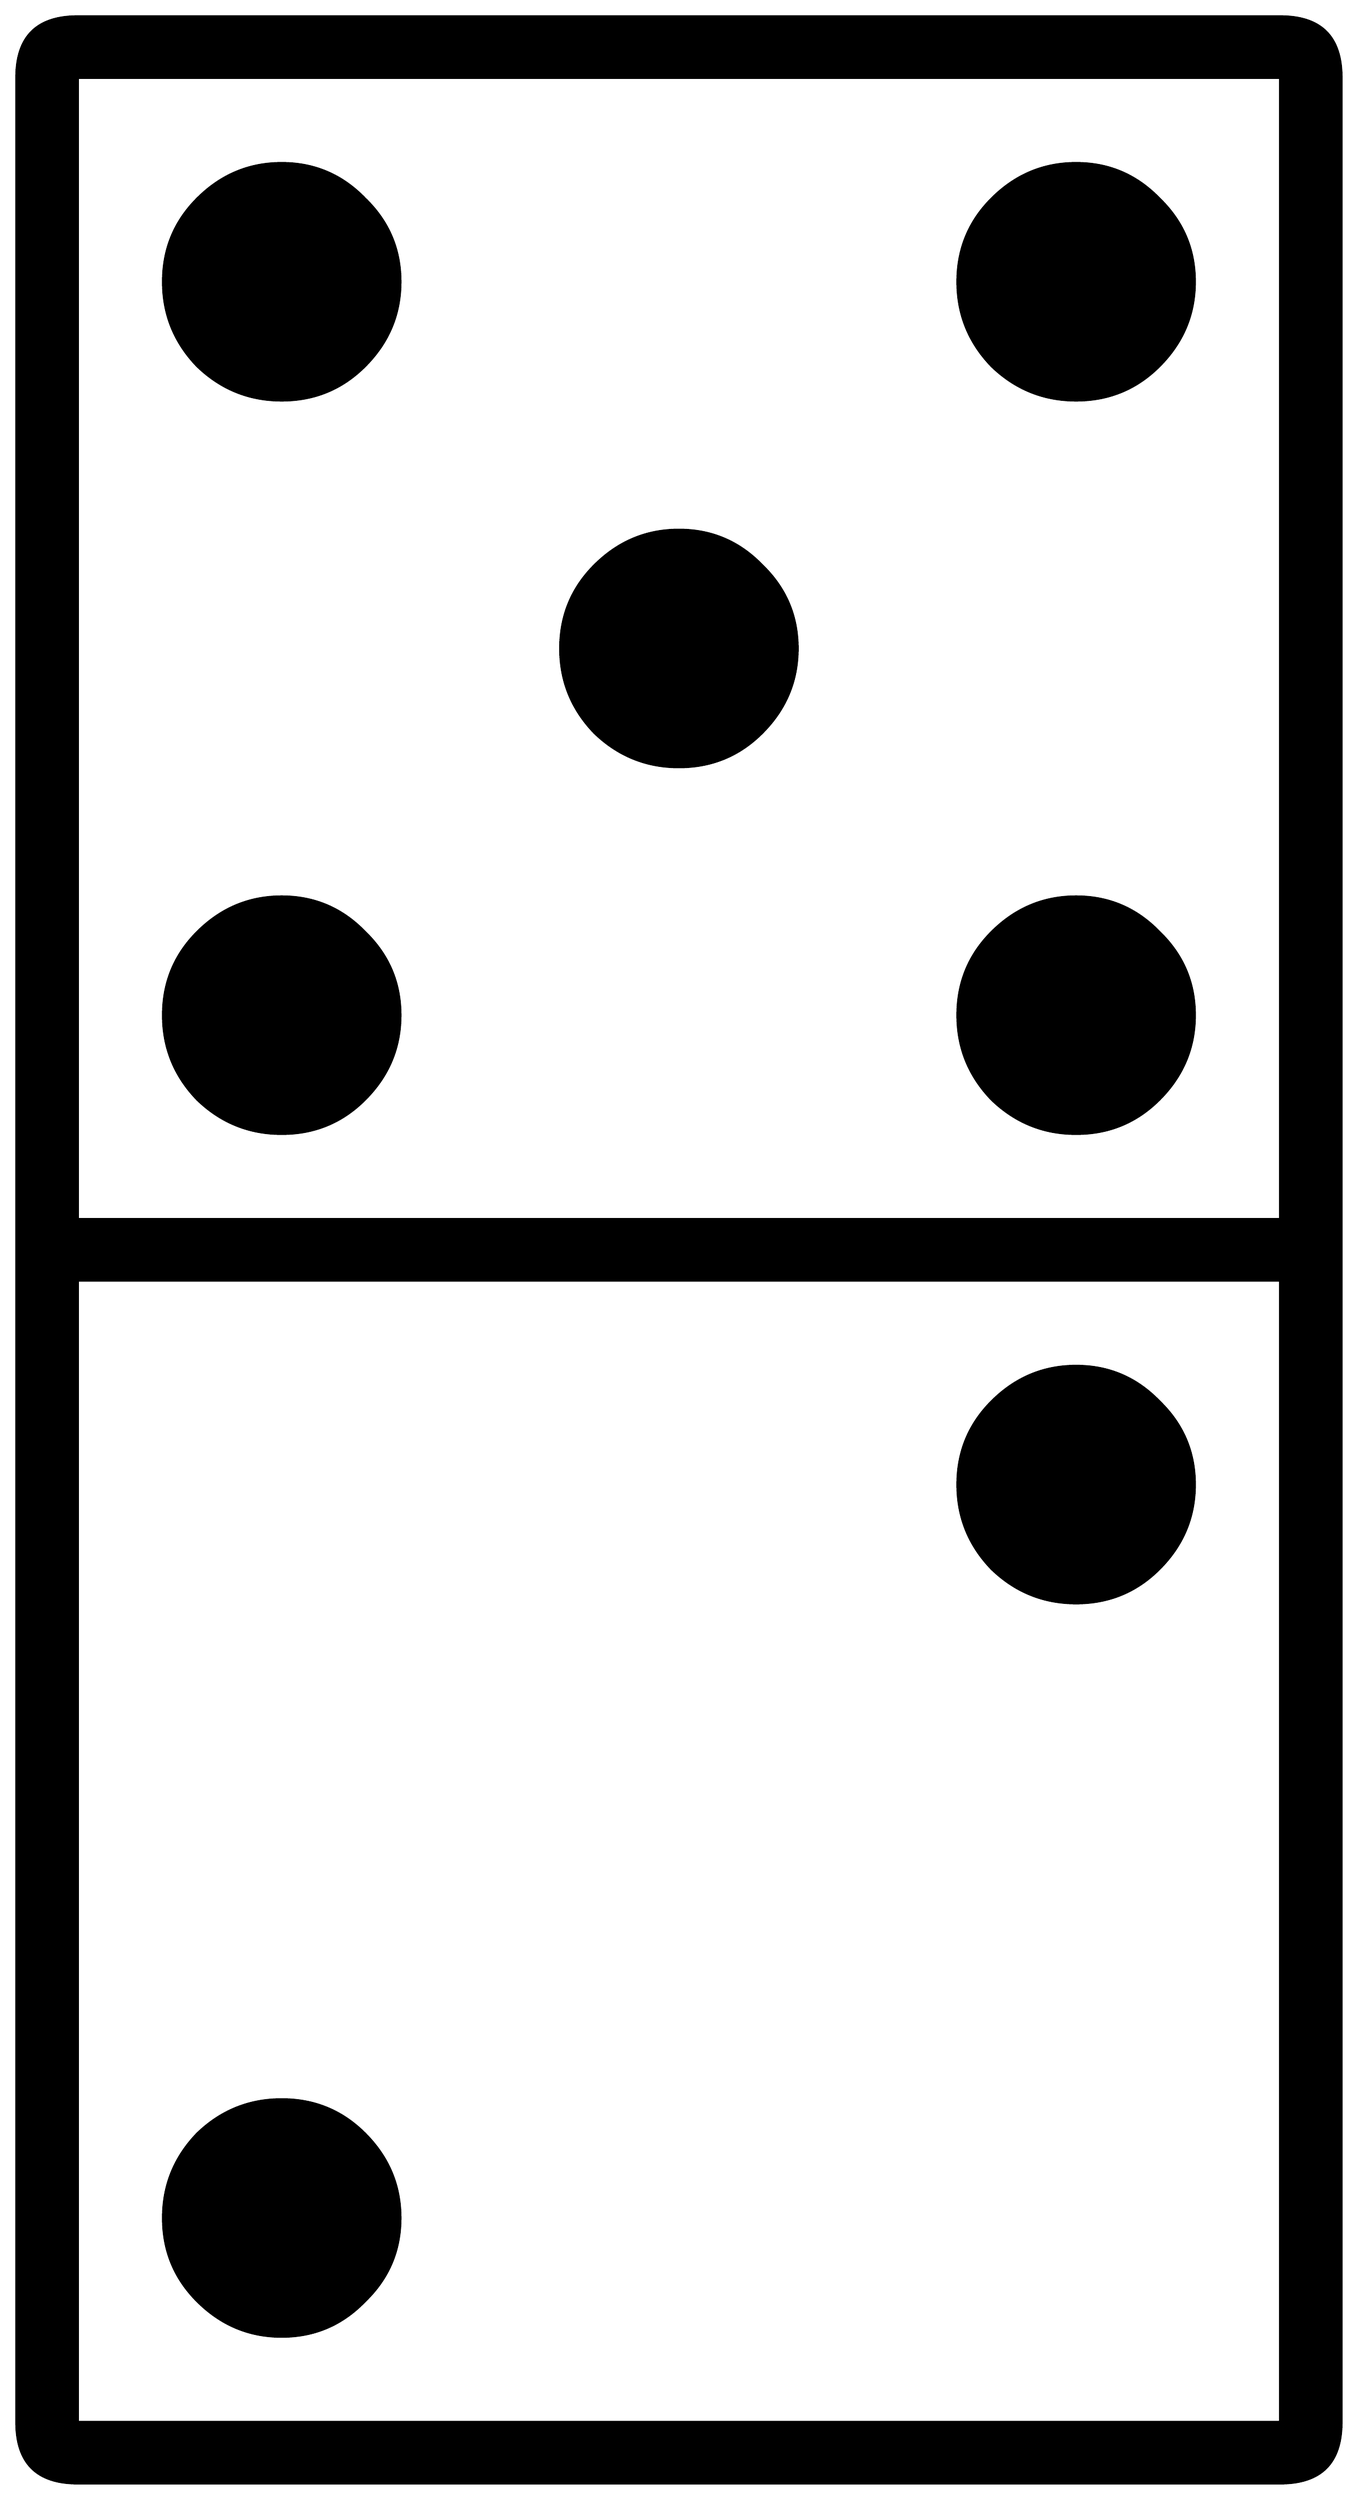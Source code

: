 


\begin{tikzpicture}[y=0.80pt, x=0.80pt, yscale=-1.0, xscale=1.0, inner sep=0pt, outer sep=0pt]
\begin{scope}[shift={(100.0,1706.0)},nonzero rule]
  \path[draw=.,fill=.,line width=1.600pt] (1099.0,377.0) .. controls
    (1099.0,410.333) and (1082.333,427.0) .. (1049.0,427.0) --
    (65.0,427.0) .. controls (31.667,427.0) and (15.0,410.333) ..
    (15.0,377.0) -- (15.0,-1541.0) .. controls (15.0,-1574.333)
    and (31.667,-1591.0) .. (65.0,-1591.0) -- (1049.0,-1591.0) ..
    controls (1082.333,-1591.0) and (1099.0,-1574.333) ..
    (1099.0,-1541.0) -- (1099.0,377.0) -- cycle(1049.0,-607.0)
    -- (1049.0,-1541.0) -- (65.0,-1541.0) -- (65.0,-607.0) --
    (1049.0,-607.0) -- cycle(1049.0,377.0) -- (1049.0,-557.0) --
    (65.0,-557.0) -- (65.0,377.0) -- (1049.0,377.0) --
    cycle(979.0,-1374.0) .. controls (979.0,-1347.333) and
    (969.333,-1324.333) .. (950.0,-1305.0) .. controls
    (931.333,-1286.333) and (908.667,-1277.0) .. (882.0,-1277.0) ..
    controls (855.333,-1277.0) and (832.333,-1286.333) ..
    (813.0,-1305.0) .. controls (794.333,-1324.333) and
    (785.0,-1347.333) .. (785.0,-1374.0) .. controls
    (785.0,-1400.667) and (794.333,-1423.333) .. (813.0,-1442.0) ..
    controls (832.333,-1461.333) and (855.333,-1471.0) ..
    (882.0,-1471.0) .. controls (908.667,-1471.0) and
    (931.333,-1461.333) .. (950.0,-1442.0) .. controls
    (969.333,-1423.333) and (979.0,-1400.667) .. (979.0,-1374.0) --
    cycle(979.0,-774.0) .. controls (979.0,-747.333) and
    (969.333,-724.333) .. (950.0,-705.0) .. controls (931.333,-686.333)
    and (908.667,-677.0) .. (882.0,-677.0) .. controls
    (855.333,-677.0) and (832.333,-686.333) .. (813.0,-705.0) ..
    controls (794.333,-724.333) and (785.0,-747.333) .. (785.0,-774.0)
    .. controls (785.0,-800.667) and (794.333,-823.333) ..
    (813.0,-842.0) .. controls (832.333,-861.333) and (855.333,-871.0)
    .. (882.0,-871.0) .. controls (908.667,-871.0) and
    (931.333,-861.333) .. (950.0,-842.0) .. controls (969.333,-823.333)
    and (979.0,-800.667) .. (979.0,-774.0) -- cycle(654.0,-1074.0)
    .. controls (654.0,-1047.333) and (644.333,-1024.333) ..
    (625.0,-1005.0) .. controls (606.333,-986.333) and
    (583.667,-977.0) .. (557.0,-977.0) .. controls (530.333,-977.0)
    and (507.333,-986.333) .. (488.0,-1005.0) .. controls
    (469.333,-1024.333) and (460.0,-1047.333) .. (460.0,-1074.0) ..
    controls (460.0,-1100.667) and (469.333,-1123.333) ..
    (488.0,-1142.0) .. controls (507.333,-1161.333) and
    (530.333,-1171.0) .. (557.0,-1171.0) .. controls
    (583.667,-1171.0) and (606.333,-1161.333) .. (625.0,-1142.0) ..
    controls (644.333,-1123.333) and (654.0,-1100.667) ..
    (654.0,-1074.0) -- cycle(329.0,-1374.0) .. controls
    (329.0,-1347.333) and (319.333,-1324.333) .. (300.0,-1305.0) ..
    controls (281.333,-1286.333) and (258.667,-1277.0) ..
    (232.0,-1277.0) .. controls (205.333,-1277.0) and
    (182.333,-1286.333) .. (163.0,-1305.0) .. controls
    (144.333,-1324.333) and (135.0,-1347.333) .. (135.0,-1374.0) ..
    controls (135.0,-1400.667) and (144.333,-1423.333) ..
    (163.0,-1442.0) .. controls (182.333,-1461.333) and
    (205.333,-1471.0) .. (232.0,-1471.0) .. controls
    (258.667,-1471.0) and (281.333,-1461.333) .. (300.0,-1442.0) ..
    controls (319.333,-1423.333) and (329.0,-1400.667) ..
    (329.0,-1374.0) -- cycle(979.0,-390.0) .. controls
    (979.0,-363.333) and (969.333,-340.333) .. (950.0,-321.0) ..
    controls (931.333,-302.333) and (908.667,-293.0) .. (882.0,-293.0)
    .. controls (855.333,-293.0) and (832.333,-302.333) ..
    (813.0,-321.0) .. controls (794.333,-340.333) and (785.0,-363.333)
    .. (785.0,-390.0) .. controls (785.0,-416.667) and
    (794.333,-439.333) .. (813.0,-458.0) .. controls (832.333,-477.333)
    and (855.333,-487.0) .. (882.0,-487.0) .. controls
    (908.667,-487.0) and (931.333,-477.333) .. (950.0,-458.0) ..
    controls (969.333,-439.333) and (979.0,-416.667) .. (979.0,-390.0)
    -- cycle(329.0,-774.0) .. controls (329.0,-747.333) and
    (319.333,-724.333) .. (300.0,-705.0) .. controls (281.333,-686.333)
    and (258.667,-677.0) .. (232.0,-677.0) .. controls
    (205.333,-677.0) and (182.333,-686.333) .. (163.0,-705.0) ..
    controls (144.333,-724.333) and (135.0,-747.333) .. (135.0,-774.0)
    .. controls (135.0,-800.667) and (144.333,-823.333) ..
    (163.0,-842.0) .. controls (182.333,-861.333) and (205.333,-871.0)
    .. (232.0,-871.0) .. controls (258.667,-871.0) and
    (281.333,-861.333) .. (300.0,-842.0) .. controls (319.333,-823.333)
    and (329.0,-800.667) .. (329.0,-774.0) -- cycle(329.0,210.0)
    .. controls (329.0,236.667) and (319.333,259.333) .. (300.0,278.0)
    .. controls (281.333,297.333) and (258.667,307.0) .. (232.0,307.0)
    .. controls (205.333,307.0) and (182.333,297.333) .. (163.0,278.0)
    .. controls (144.333,259.333) and (135.0,236.667) .. (135.0,210.0)
    .. controls (135.0,183.333) and (144.333,160.333) .. (163.0,141.0)
    .. controls (182.333,122.333) and (205.333,113.0) .. (232.0,113.0)
    .. controls (258.667,113.0) and (281.333,122.333) .. (300.0,141.0)
    .. controls (319.333,160.333) and (329.0,183.333) .. (329.0,210.0)
    -- cycle;
\end{scope}

\end{tikzpicture}

